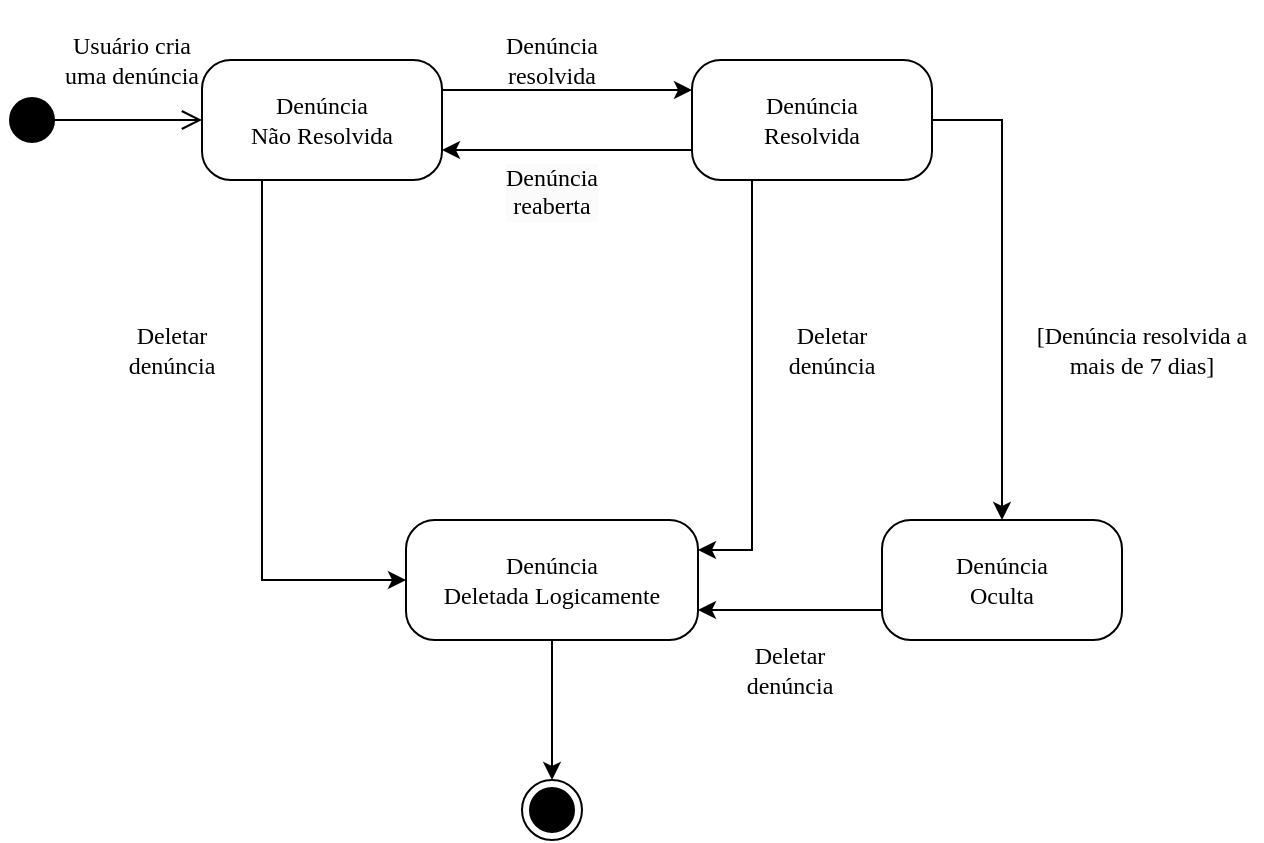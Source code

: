 <mxfile version="24.7.14">
  <diagram name="Página-1" id="e7YCogj1zsuFGsXIQmsC">
    <mxGraphModel dx="244" dy="121" grid="1" gridSize="10" guides="1" tooltips="1" connect="1" arrows="1" fold="1" page="1" pageScale="1" pageWidth="827" pageHeight="1169" math="0" shadow="0">
      <root>
        <mxCell id="0" />
        <mxCell id="1" parent="0" />
        <mxCell id="H48Iyiz3VlTvnMvy9uel-1" value="" style="ellipse;html=1;shape=startState;fillColor=#000000;strokeColor=#000000;rounded=1;shadow=0;comic=0;labelBackgroundColor=none;fontFamily=Verdana;fontSize=12;fontColor=default;align=center;direction=south;labelBorderColor=none;textShadow=0;" parent="1" vertex="1">
          <mxGeometry x="20" y="55" width="30" height="30" as="geometry" />
        </mxCell>
        <mxCell id="zkRaXMd6NlR8YTVMd6lu-3" value="" style="edgeStyle=orthogonalEdgeStyle;rounded=0;orthogonalLoop=1;jettySize=auto;html=1;" parent="1" source="H48Iyiz3VlTvnMvy9uel-2" target="H48Iyiz3VlTvnMvy9uel-27" edge="1">
          <mxGeometry relative="1" as="geometry" />
        </mxCell>
        <mxCell id="H48Iyiz3VlTvnMvy9uel-2" value="Denúncia&lt;div&gt;Deletada Logicamente&lt;/div&gt;" style="rounded=1;whiteSpace=wrap;html=1;arcSize=24;fillColor=none;strokeColor=default;shadow=0;comic=0;labelBackgroundColor=none;fontFamily=Verdana;fontSize=12;fontColor=default;align=center;labelBorderColor=none;textShadow=0;" parent="1" vertex="1">
          <mxGeometry x="222" y="270" width="146" height="60" as="geometry" />
        </mxCell>
        <mxCell id="6YbqDCWQjb4jzscpLrS4-2" style="edgeStyle=orthogonalEdgeStyle;rounded=0;orthogonalLoop=1;jettySize=auto;html=1;" parent="1" edge="1">
          <mxGeometry relative="1" as="geometry">
            <mxPoint x="240" y="55" as="sourcePoint" />
            <mxPoint x="365" y="55" as="targetPoint" />
          </mxGeometry>
        </mxCell>
        <mxCell id="6YbqDCWQjb4jzscpLrS4-3" style="edgeStyle=orthogonalEdgeStyle;rounded=0;orthogonalLoop=1;jettySize=auto;html=1;exitX=0.25;exitY=1;exitDx=0;exitDy=0;entryX=0;entryY=0.5;entryDx=0;entryDy=0;" parent="1" source="H48Iyiz3VlTvnMvy9uel-6" target="H48Iyiz3VlTvnMvy9uel-2" edge="1">
          <mxGeometry relative="1" as="geometry" />
        </mxCell>
        <mxCell id="H48Iyiz3VlTvnMvy9uel-6" value="Denúncia&lt;div&gt;Não Resolvida&lt;/div&gt;" style="rounded=1;whiteSpace=wrap;html=1;arcSize=24;fillColor=none;strokeColor=default;shadow=0;comic=0;labelBackgroundColor=none;fontFamily=Verdana;fontSize=12;fontColor=default;align=center;labelBorderColor=none;textShadow=0;" parent="1" vertex="1">
          <mxGeometry x="120" y="40" width="120" height="60" as="geometry" />
        </mxCell>
        <mxCell id="6YbqDCWQjb4jzscpLrS4-8" style="edgeStyle=orthogonalEdgeStyle;rounded=0;orthogonalLoop=1;jettySize=auto;html=1;exitX=1;exitY=0.5;exitDx=0;exitDy=0;entryX=0.5;entryY=0;entryDx=0;entryDy=0;" parent="1" source="H48Iyiz3VlTvnMvy9uel-10" target="6YbqDCWQjb4jzscpLrS4-6" edge="1">
          <mxGeometry relative="1" as="geometry" />
        </mxCell>
        <mxCell id="zkRaXMd6NlR8YTVMd6lu-4" style="edgeStyle=orthogonalEdgeStyle;rounded=0;orthogonalLoop=1;jettySize=auto;html=1;exitX=0.25;exitY=1;exitDx=0;exitDy=0;entryX=1;entryY=0.25;entryDx=0;entryDy=0;" parent="1" source="H48Iyiz3VlTvnMvy9uel-10" target="H48Iyiz3VlTvnMvy9uel-2" edge="1">
          <mxGeometry relative="1" as="geometry" />
        </mxCell>
        <mxCell id="jxsoV4akDpo1OOG7nc3o-1" style="edgeStyle=orthogonalEdgeStyle;rounded=0;orthogonalLoop=1;jettySize=auto;html=1;exitX=0;exitY=0.75;exitDx=0;exitDy=0;entryX=1;entryY=0.75;entryDx=0;entryDy=0;" edge="1" parent="1" source="H48Iyiz3VlTvnMvy9uel-10" target="H48Iyiz3VlTvnMvy9uel-6">
          <mxGeometry relative="1" as="geometry" />
        </mxCell>
        <mxCell id="H48Iyiz3VlTvnMvy9uel-10" value="&lt;div&gt;Denúncia&lt;/div&gt;&lt;div&gt;Resolvida&lt;/div&gt;" style="rounded=1;whiteSpace=wrap;html=1;arcSize=24;fillColor=none;strokeColor=default;shadow=0;comic=0;labelBackgroundColor=none;fontFamily=Verdana;fontSize=12;fontColor=default;align=center;labelBorderColor=none;textShadow=0;" parent="1" vertex="1">
          <mxGeometry x="365" y="40" width="120" height="60" as="geometry" />
        </mxCell>
        <mxCell id="H48Iyiz3VlTvnMvy9uel-11" style="edgeStyle=orthogonalEdgeStyle;html=1;labelBackgroundColor=none;endArrow=open;endSize=8;strokeColor=default;fontFamily=Verdana;fontSize=12;align=left;fontColor=default;labelBorderColor=none;textShadow=0;entryX=0;entryY=0.5;entryDx=0;entryDy=0;" parent="1" source="H48Iyiz3VlTvnMvy9uel-1" target="H48Iyiz3VlTvnMvy9uel-6" edge="1">
          <mxGeometry relative="1" as="geometry">
            <mxPoint x="90" y="70" as="targetPoint" />
          </mxGeometry>
        </mxCell>
        <mxCell id="H48Iyiz3VlTvnMvy9uel-27" value="" style="ellipse;html=1;shape=endState;fillColor=#000000;strokeColor=#000000;fontColor=default;labelBackgroundColor=none;labelBorderColor=none;textShadow=0;" parent="1" vertex="1">
          <mxGeometry x="280" y="400" width="30" height="30" as="geometry" />
        </mxCell>
        <mxCell id="KSsdWdosuC17knsYXHTu-13" value="&lt;div&gt;&lt;font face=&quot;Verdana&quot;&gt;Denúncia&lt;/font&gt;&lt;/div&gt;&lt;div&gt;&lt;font face=&quot;Verdana&quot;&gt;resolvida&lt;/font&gt;&lt;/div&gt;" style="text;html=1;align=center;verticalAlign=middle;whiteSpace=wrap;rounded=0;fontColor=default;labelBackgroundColor=none;labelBorderColor=none;textShadow=0;" parent="1" vertex="1">
          <mxGeometry x="260" y="10" width="70" height="60" as="geometry" />
        </mxCell>
        <mxCell id="KSsdWdosuC17knsYXHTu-14" value="&lt;div&gt;&lt;span style=&quot;font-family: Verdana;&quot;&gt;Deletar&lt;/span&gt;&lt;/div&gt;&lt;div&gt;&lt;span style=&quot;font-family: Verdana;&quot;&gt;denúncia&lt;/span&gt;&lt;br&gt;&lt;/div&gt;" style="text;html=1;align=center;verticalAlign=middle;whiteSpace=wrap;rounded=0;fontColor=default;labelBackgroundColor=none;labelBorderColor=none;textShadow=0;" parent="1" vertex="1">
          <mxGeometry x="400" y="170" width="70" height="30" as="geometry" />
        </mxCell>
        <mxCell id="KSsdWdosuC17knsYXHTu-15" value="&lt;div&gt;&lt;span style=&quot;font-family: Verdana;&quot;&gt;Deletar&lt;/span&gt;&lt;/div&gt;&lt;div&gt;&lt;span style=&quot;font-family: Verdana;&quot;&gt;denúncia&lt;/span&gt;&lt;br&gt;&lt;/div&gt;" style="text;html=1;align=center;verticalAlign=middle;whiteSpace=wrap;rounded=0;fontColor=default;labelBackgroundColor=none;labelBorderColor=none;textShadow=0;" parent="1" vertex="1">
          <mxGeometry x="70" y="170" width="70" height="30" as="geometry" />
        </mxCell>
        <mxCell id="6YbqDCWQjb4jzscpLrS4-1" value="&lt;div&gt;&lt;font face=&quot;Verdana&quot;&gt;Usuário cria uma denúncia&lt;/font&gt;&lt;/div&gt;" style="text;html=1;align=center;verticalAlign=middle;whiteSpace=wrap;rounded=0;fontColor=default;labelBackgroundColor=none;labelBorderColor=none;textShadow=0;" parent="1" vertex="1">
          <mxGeometry x="50" y="10" width="70" height="60" as="geometry" />
        </mxCell>
        <mxCell id="6YbqDCWQjb4jzscpLrS4-9" style="edgeStyle=orthogonalEdgeStyle;rounded=0;orthogonalLoop=1;jettySize=auto;html=1;exitX=0;exitY=0.75;exitDx=0;exitDy=0;entryX=1;entryY=0.75;entryDx=0;entryDy=0;" parent="1" source="6YbqDCWQjb4jzscpLrS4-6" target="H48Iyiz3VlTvnMvy9uel-2" edge="1">
          <mxGeometry relative="1" as="geometry" />
        </mxCell>
        <mxCell id="6YbqDCWQjb4jzscpLrS4-6" value="&lt;div&gt;Denúncia&lt;/div&gt;&lt;div&gt;Oculta&lt;/div&gt;" style="rounded=1;whiteSpace=wrap;html=1;arcSize=24;fillColor=none;strokeColor=default;shadow=0;comic=0;labelBackgroundColor=none;fontFamily=Verdana;fontSize=12;fontColor=default;align=center;labelBorderColor=none;textShadow=0;" parent="1" vertex="1">
          <mxGeometry x="460" y="270" width="120" height="60" as="geometry" />
        </mxCell>
        <mxCell id="6YbqDCWQjb4jzscpLrS4-10" value="&lt;div&gt;&lt;font face=&quot;Verdana&quot;&gt;[Denúncia resolvida a mais de 7 dias]&lt;/font&gt;&lt;/div&gt;" style="text;html=1;align=center;verticalAlign=middle;whiteSpace=wrap;rounded=0;fontColor=default;labelBackgroundColor=none;labelBorderColor=none;textShadow=0;" parent="1" vertex="1">
          <mxGeometry x="530" y="170" width="120" height="30" as="geometry" />
        </mxCell>
        <mxCell id="6YbqDCWQjb4jzscpLrS4-13" value="&lt;div&gt;&lt;span style=&quot;font-family: Verdana;&quot;&gt;Deletar&lt;/span&gt;&lt;/div&gt;&lt;div&gt;&lt;span style=&quot;font-family: Verdana;&quot;&gt;denúncia&lt;/span&gt;&lt;br&gt;&lt;/div&gt;" style="text;html=1;align=center;verticalAlign=middle;whiteSpace=wrap;rounded=0;fontColor=default;labelBackgroundColor=none;labelBorderColor=none;textShadow=0;" parent="1" vertex="1">
          <mxGeometry x="379" y="330" width="70" height="30" as="geometry" />
        </mxCell>
        <mxCell id="jxsoV4akDpo1OOG7nc3o-2" value="&lt;div style=&quot;forced-color-adjust: none; color: rgb(0, 0, 0); font-family: Helvetica; font-size: 12px; font-style: normal; font-variant-ligatures: normal; font-variant-caps: normal; font-weight: 400; letter-spacing: normal; orphans: 2; text-align: center; text-indent: 0px; text-transform: none; widows: 2; word-spacing: 0px; -webkit-text-stroke-width: 0px; white-space: normal; background-color: rgb(251, 251, 251); text-decoration-thickness: initial; text-decoration-style: initial; text-decoration-color: initial;&quot;&gt;&lt;font face=&quot;Verdana&quot; style=&quot;forced-color-adjust: none;&quot;&gt;Denúncia&lt;/font&gt;&lt;/div&gt;&lt;div style=&quot;forced-color-adjust: none; color: rgb(0, 0, 0); font-family: Helvetica; font-size: 12px; font-style: normal; font-variant-ligatures: normal; font-variant-caps: normal; font-weight: 400; letter-spacing: normal; orphans: 2; text-align: center; text-indent: 0px; text-transform: none; widows: 2; word-spacing: 0px; -webkit-text-stroke-width: 0px; white-space: normal; background-color: rgb(251, 251, 251); text-decoration-thickness: initial; text-decoration-style: initial; text-decoration-color: initial;&quot;&gt;&lt;font face=&quot;Verdana&quot; style=&quot;forced-color-adjust: none;&quot;&gt;reaberta&lt;/font&gt;&lt;/div&gt;" style="text;whiteSpace=wrap;html=1;" vertex="1" parent="1">
          <mxGeometry x="270" y="85" width="90" height="50" as="geometry" />
        </mxCell>
        <mxCell id="jxsoV4akDpo1OOG7nc3o-3" style="edgeStyle=orthogonalEdgeStyle;rounded=0;orthogonalLoop=1;jettySize=auto;html=1;entryX=0.49;entryY=0.194;entryDx=0;entryDy=0;entryPerimeter=0;endArrow=none;endFill=0;exitX=0;exitY=1;exitDx=0;exitDy=0;" edge="1" parent="1" source="6YbqDCWQjb4jzscpLrS4-1" target="H48Iyiz3VlTvnMvy9uel-1">
          <mxGeometry relative="1" as="geometry">
            <mxPoint x="40" y="70" as="sourcePoint" />
          </mxGeometry>
        </mxCell>
      </root>
    </mxGraphModel>
  </diagram>
</mxfile>
